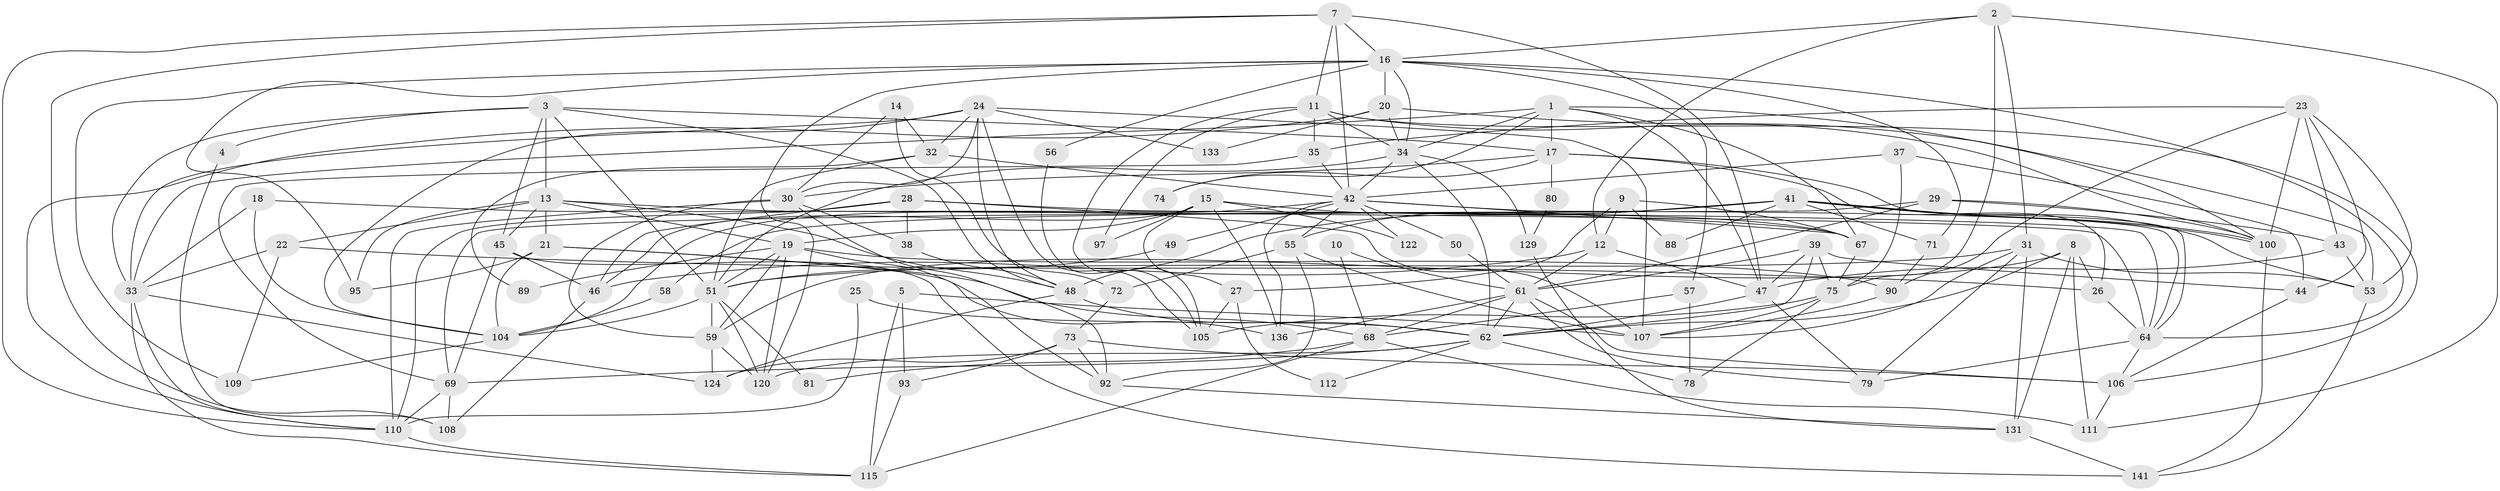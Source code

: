 // Generated by graph-tools (version 1.1) at 2025/24/03/03/25 07:24:01]
// undirected, 95 vertices, 237 edges
graph export_dot {
graph [start="1"]
  node [color=gray90,style=filled];
  1 [super="+6"];
  2 [super="+94"];
  3 [super="+138"];
  4;
  5;
  7 [super="+128"];
  8 [super="+65"];
  9;
  10;
  11 [super="+117"];
  12;
  13;
  14;
  15 [super="+98"];
  16 [super="+76"];
  17 [super="+83"];
  18;
  19 [super="+54"];
  20 [super="+91"];
  21 [super="+63"];
  22 [super="+36"];
  23 [super="+143"];
  24 [super="+40"];
  25;
  26;
  27;
  28 [super="+134"];
  29;
  30 [super="+140"];
  31 [super="+121"];
  32 [super="+119"];
  33 [super="+102"];
  34 [super="+123"];
  35 [super="+66"];
  37;
  38;
  39;
  41 [super="+96"];
  42 [super="+132"];
  43;
  44;
  45 [super="+87"];
  46 [super="+60"];
  47 [super="+52"];
  48 [super="+82"];
  49;
  50;
  51 [super="+101"];
  53 [super="+142"];
  55 [super="+70"];
  56;
  57;
  58;
  59 [super="+85"];
  61 [super="+118"];
  62 [super="+77"];
  64 [super="+116"];
  67 [super="+103"];
  68 [super="+130"];
  69 [super="+125"];
  71;
  72;
  73 [super="+137"];
  74;
  75 [super="+84"];
  78;
  79 [super="+86"];
  80;
  81;
  88;
  89;
  90 [super="+99"];
  92;
  93;
  95;
  97;
  100 [super="+127"];
  104 [super="+114"];
  105 [super="+126"];
  106;
  107 [super="+113"];
  108;
  109;
  110 [super="+139"];
  111;
  112;
  115 [super="+135"];
  120;
  122;
  124;
  129;
  131;
  133;
  136;
  141;
  1 -- 47;
  1 -- 100;
  1 -- 17;
  1 -- 34;
  1 -- 74;
  1 -- 33;
  1 -- 67;
  2 -- 31;
  2 -- 12;
  2 -- 111;
  2 -- 16;
  2 -- 75;
  3 -- 48;
  3 -- 4;
  3 -- 33;
  3 -- 17;
  3 -- 13;
  3 -- 51;
  3 -- 45;
  4 -- 108;
  5 -- 93;
  5 -- 115 [weight=2];
  5 -- 107;
  7 -- 108;
  7 -- 110;
  7 -- 42;
  7 -- 11;
  7 -- 47;
  7 -- 16;
  8 -- 26;
  8 -- 111;
  8 -- 62;
  8 -- 59;
  8 -- 131;
  9 -- 12;
  9 -- 27;
  9 -- 88;
  9 -- 67;
  10 -- 68;
  10 -- 61;
  11 -- 100;
  11 -- 35;
  11 -- 105;
  11 -- 106;
  11 -- 97;
  11 -- 34;
  12 -- 47;
  12 -- 46;
  12 -- 61;
  13 -- 21;
  13 -- 48;
  13 -- 64;
  13 -- 95;
  13 -- 22;
  13 -- 45;
  13 -- 19;
  14 -- 32;
  14 -- 72;
  14 -- 30;
  15 -- 136;
  15 -- 97;
  15 -- 122;
  15 -- 67;
  15 -- 27;
  15 -- 46;
  15 -- 19;
  16 -- 64;
  16 -- 57;
  16 -- 95;
  16 -- 71;
  16 -- 109;
  16 -- 20;
  16 -- 56;
  16 -- 120;
  16 -- 34;
  17 -- 74;
  17 -- 80;
  17 -- 64;
  17 -- 26;
  17 -- 30;
  18 -- 33;
  18 -- 67;
  18 -- 104;
  19 -- 120;
  19 -- 89;
  19 -- 51;
  19 -- 59;
  19 -- 90;
  19 -- 92;
  20 -- 34;
  20 -- 133;
  20 -- 53;
  20 -- 110;
  21 -- 68;
  21 -- 136;
  21 -- 104;
  21 -- 95;
  22 -- 26;
  22 -- 33;
  22 -- 109;
  23 -- 44;
  23 -- 100;
  23 -- 90;
  23 -- 43;
  23 -- 53;
  23 -- 35;
  24 -- 48;
  24 -- 30;
  24 -- 33;
  24 -- 107;
  24 -- 32;
  24 -- 133;
  24 -- 105;
  24 -- 104;
  25 -- 110;
  25 -- 62;
  26 -- 64;
  27 -- 112;
  27 -- 105;
  28 -- 38;
  28 -- 64;
  28 -- 107;
  28 -- 110;
  28 -- 46;
  29 -- 43;
  29 -- 61;
  29 -- 69;
  29 -- 100;
  30 -- 38;
  30 -- 92;
  30 -- 110;
  30 -- 59;
  31 -- 79;
  31 -- 107;
  31 -- 51;
  31 -- 131;
  31 -- 53;
  32 -- 51;
  32 -- 89;
  32 -- 42;
  33 -- 115;
  33 -- 124;
  33 -- 110;
  34 -- 51;
  34 -- 42;
  34 -- 129;
  34 -- 62;
  35 -- 42;
  35 -- 69;
  37 -- 44;
  37 -- 42;
  37 -- 75;
  38 -- 48;
  39 -- 44;
  39 -- 62;
  39 -- 75;
  39 -- 61;
  39 -- 47;
  41 -- 100;
  41 -- 100;
  41 -- 58;
  41 -- 71;
  41 -- 88;
  41 -- 53;
  41 -- 48;
  41 -- 55;
  42 -- 104;
  42 -- 64;
  42 -- 136;
  42 -- 49;
  42 -- 50;
  42 -- 55;
  42 -- 122;
  42 -- 67;
  43 -- 47;
  43 -- 53;
  44 -- 106;
  45 -- 141;
  45 -- 69;
  45 -- 46;
  46 -- 108;
  47 -- 79;
  47 -- 62;
  48 -- 62;
  48 -- 124;
  49 -- 51;
  50 -- 61;
  51 -- 59;
  51 -- 81;
  51 -- 120;
  51 -- 104;
  53 -- 141;
  55 -- 92;
  55 -- 72;
  55 -- 107;
  56 -- 105;
  57 -- 68;
  57 -- 78;
  58 -- 104;
  59 -- 124;
  59 -- 120;
  61 -- 68;
  61 -- 62;
  61 -- 79;
  61 -- 136;
  61 -- 106;
  62 -- 120;
  62 -- 112;
  62 -- 78;
  62 -- 69;
  64 -- 106;
  64 -- 79;
  67 -- 75;
  68 -- 81;
  68 -- 115;
  68 -- 111;
  69 -- 110;
  69 -- 108;
  71 -- 90;
  72 -- 73;
  73 -- 106;
  73 -- 93;
  73 -- 92;
  73 -- 124;
  75 -- 78;
  75 -- 107;
  75 -- 105;
  80 -- 129;
  90 -- 107;
  92 -- 131;
  93 -- 115;
  100 -- 141;
  104 -- 109;
  106 -- 111;
  110 -- 115;
  129 -- 131;
  131 -- 141;
}
